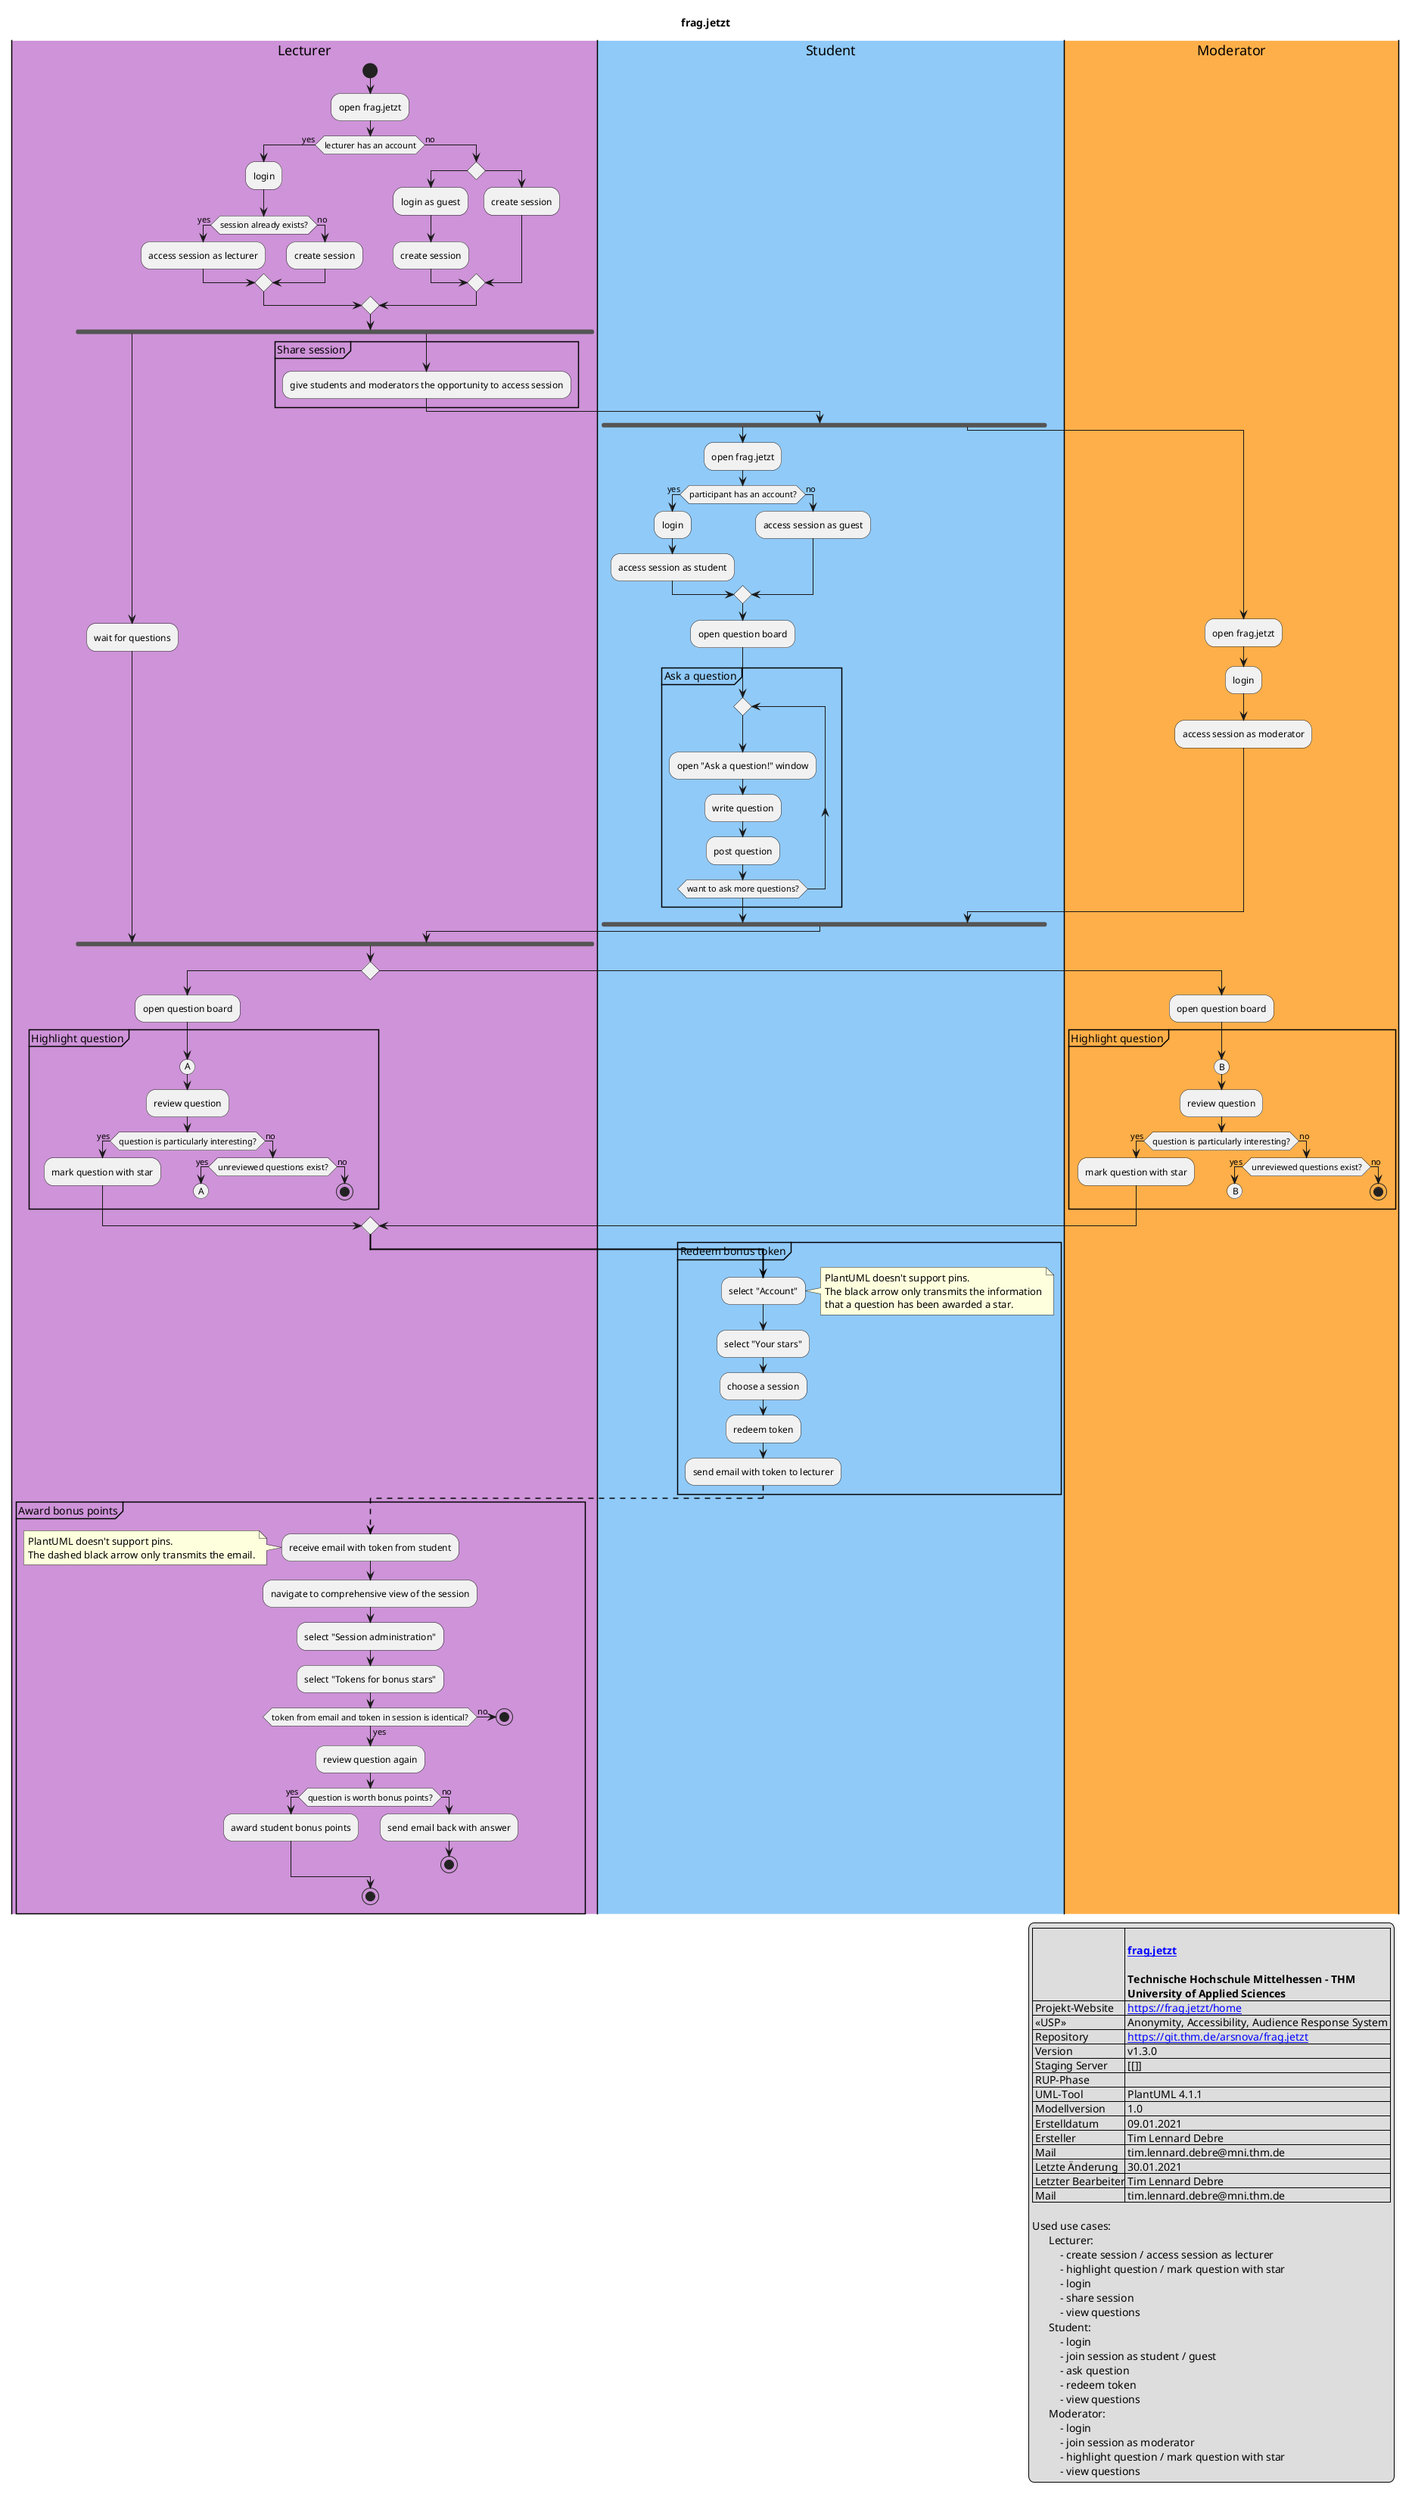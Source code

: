 @startuml
title frag.jetzt
|#CE93D8|Lecturer|
start
:open frag.jetzt;
if(lecturer has an account) then (yes)
    :login;
    if(session already exists?) then (yes)
        :access session as lecturer;
    else (no)
        :create session;
    endif
else (no)
    if()
    :login as guest;
    :create session;
    else ()
    :create session;
    endif
endif

fork
    :wait for questions;
fork again
partition "Share session" {
    :give students and moderators the opportunity to access session;
}
|#90CAF9|Student|
fork
    :open frag.jetzt;
    if(participant has an account?) then (yes)
        :login;
        :access session as student;
    else (no)
        :access session as guest;
    endif
    :open question board;
    partition "Ask a question" {
    repeat
        :open "Ask a question!" window;
        :write question;
        :post question;
    repeat while (want to ask more questions?)
    }
fork again
    |#FFAF49|Moderator|
    :open frag.jetzt;
    :login;
    :access session as moderator;
    |Student|
end fork
|Lecturer|
end fork
if () then
    :open question board;
    partition "Highlight question" {
    (A)
    :review question;
    if(question is particularly interesting?) then (yes)
        :mark question with star;
    else (no)
        if(unreviewed questions exist?) then (yes)
           (A)
           detach
        else (no)
            stop
        endif
    endif
    }
    else
        |Moderator|
        :open question board;
        partition "Highlight question" {
        (B)
        :review question;
        if(question is particularly interesting?) then (yes)
            :mark question with star;
        else (no)
            if(unreviewed questions exist?) then (yes)
               (B)
               detach
            else (no)
                stop
            endif
        endif
        }
endif
-[#black,bold]->
|Student|
partition "Redeem bonus token" {
:select "Account";
note right
PlantUML doesn't support pins.
The black arrow only transmits the information
that a question has been awarded a star.
end note
:select "Your stars";
:choose a session;
:redeem token;
:send email with token to lecturer;
}
-[#black,dashed]->
|Lecturer|
partition "Award bonus points" {
:receive email with token from student;
note left
PlantUML doesn't support pins.
The dashed black arrow only transmits the email.
end note
:navigate to comprehensive view of the session;
:select "Session administration";
:select "Tokens for bonus stars";
if(token from email and token in session is identical?) then (yes)
    :review question again;
    if(question is worth bonus points?) then (yes)
        :award student bonus points;
    else (no)
        :send email back with answer;
        stop
    endif
else (no)
    stop
endif
Stop
}


legend right
  |= \n          |= \n [[https://frag.jetzt/home frag.jetzt]] \n\n Technische Hochschule Mittelhessen – THM \n University of Applied Sciences |
  | Projekt-Website | [[https://frag.jetzt/home]] |
  | «USP» | Anonymity, Accessibility, Audience Response System |
  | Repository | [[https://git.thm.de/arsnova/frag.jetzt]] |
  | Version | v1.3.0 |
  | Staging Server | [[]] |
  | RUP-Phase| |
  | UML-Tool| PlantUML 4.1.1|
  | Modellversion| 1.0 |
  | Erstelldatum| 09.01.2021 |
  | Ersteller| Tim Lennard Debre|
  | Mail| tim.lennard.debre@mni.thm.de |
  | Letzte Änderung| 30.01.2021 |
  | Letzter Bearbeiter| Tim Lennard Debre |
  | Mail| tim.lennard.debre@mni.thm.de |

  Used use cases:
        Lecturer:
            - create session / access session as lecturer
            - highlight question / mark question with star
            - login
            - share session
            - view questions
        Student:
            - login
            - join session as student / guest
            - ask question
            - redeem token
            - view questions
        Moderator:
            - login
            - join session as moderator
            - highlight question / mark question with star
            - view questions
end legend
@enduml
